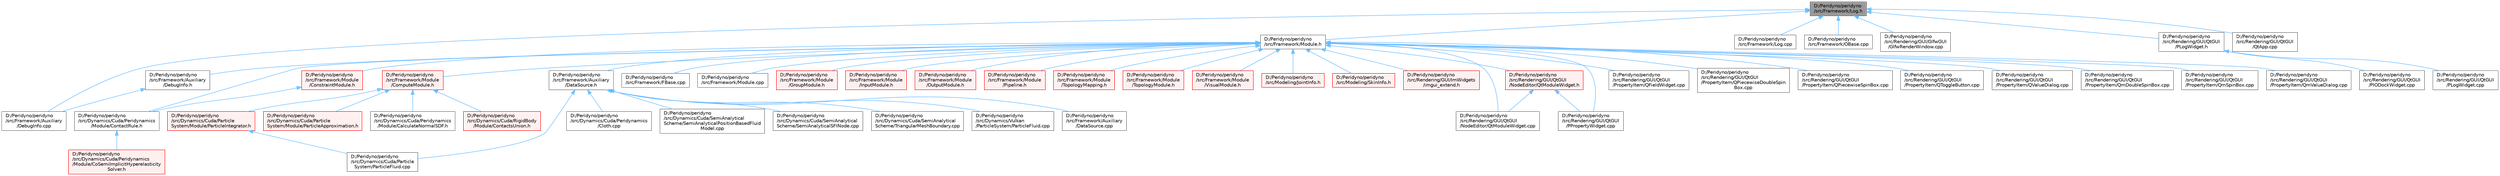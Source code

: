 digraph "D:/Peridyno/peridyno/src/Framework/Log.h"
{
 // LATEX_PDF_SIZE
  bgcolor="transparent";
  edge [fontname=Helvetica,fontsize=10,labelfontname=Helvetica,labelfontsize=10];
  node [fontname=Helvetica,fontsize=10,shape=box,height=0.2,width=0.4];
  Node1 [id="Node000001",label="D:/Peridyno/peridyno\l/src/Framework/Log.h",height=0.2,width=0.4,color="gray40", fillcolor="grey60", style="filled", fontcolor="black",tooltip=" "];
  Node1 -> Node2 [id="edge1_Node000001_Node000002",dir="back",color="steelblue1",style="solid",tooltip=" "];
  Node2 [id="Node000002",label="D:/Peridyno/peridyno\l/src/Framework/Auxiliary\l/DebugInfo.cpp",height=0.2,width=0.4,color="grey40", fillcolor="white", style="filled",URL="$_debug_info_8cpp.html",tooltip=" "];
  Node1 -> Node3 [id="edge2_Node000001_Node000003",dir="back",color="steelblue1",style="solid",tooltip=" "];
  Node3 [id="Node000003",label="D:/Peridyno/peridyno\l/src/Framework/Log.cpp",height=0.2,width=0.4,color="grey40", fillcolor="white", style="filled",URL="$_log_8cpp.html",tooltip=" "];
  Node1 -> Node4 [id="edge3_Node000001_Node000004",dir="back",color="steelblue1",style="solid",tooltip=" "];
  Node4 [id="Node000004",label="D:/Peridyno/peridyno\l/src/Framework/Module.h",height=0.2,width=0.4,color="grey40", fillcolor="white", style="filled",URL="$_module_8h.html",tooltip=" "];
  Node4 -> Node5 [id="edge4_Node000004_Node000005",dir="back",color="steelblue1",style="solid",tooltip=" "];
  Node5 [id="Node000005",label="D:/Peridyno/peridyno\l/src/Dynamics/Cuda/Peridynamics\l/Module/ContactRule.h",height=0.2,width=0.4,color="grey40", fillcolor="white", style="filled",URL="$_contact_rule_8h.html",tooltip=" "];
  Node5 -> Node6 [id="edge5_Node000005_Node000006",dir="back",color="steelblue1",style="solid",tooltip=" "];
  Node6 [id="Node000006",label="D:/Peridyno/peridyno\l/src/Dynamics/Cuda/Peridynamics\l/Module/CoSemiImplicitHyperelasticity\lSolver.h",height=0.2,width=0.4,color="red", fillcolor="#FFF0F0", style="filled",URL="$_co_semi_implicit_hyperelasticity_solver_8h.html",tooltip=" "];
  Node4 -> Node8 [id="edge6_Node000004_Node000008",dir="back",color="steelblue1",style="solid",tooltip=" "];
  Node8 [id="Node000008",label="D:/Peridyno/peridyno\l/src/Framework/Auxiliary\l/DataSource.h",height=0.2,width=0.4,color="grey40", fillcolor="white", style="filled",URL="$_data_source_8h.html",tooltip=" "];
  Node8 -> Node9 [id="edge7_Node000008_Node000009",dir="back",color="steelblue1",style="solid",tooltip=" "];
  Node9 [id="Node000009",label="D:/Peridyno/peridyno\l/src/Dynamics/Cuda/Particle\lSystem/ParticleFluid.cpp",height=0.2,width=0.4,color="grey40", fillcolor="white", style="filled",URL="$_cuda_2_particle_system_2_particle_fluid_8cpp.html",tooltip=" "];
  Node8 -> Node10 [id="edge8_Node000008_Node000010",dir="back",color="steelblue1",style="solid",tooltip=" "];
  Node10 [id="Node000010",label="D:/Peridyno/peridyno\l/src/Dynamics/Cuda/Peridynamics\l/Cloth.cpp",height=0.2,width=0.4,color="grey40", fillcolor="white", style="filled",URL="$_cloth_8cpp.html",tooltip=" "];
  Node8 -> Node11 [id="edge9_Node000008_Node000011",dir="back",color="steelblue1",style="solid",tooltip=" "];
  Node11 [id="Node000011",label="D:/Peridyno/peridyno\l/src/Dynamics/Cuda/SemiAnalytical\lScheme/SemiAnalyticalPositionBasedFluid\lModel.cpp",height=0.2,width=0.4,color="grey40", fillcolor="white", style="filled",URL="$_semi_analytical_position_based_fluid_model_8cpp.html",tooltip=" "];
  Node8 -> Node12 [id="edge10_Node000008_Node000012",dir="back",color="steelblue1",style="solid",tooltip=" "];
  Node12 [id="Node000012",label="D:/Peridyno/peridyno\l/src/Dynamics/Cuda/SemiAnalytical\lScheme/SemiAnalyticalSFINode.cpp",height=0.2,width=0.4,color="grey40", fillcolor="white", style="filled",URL="$_semi_analytical_s_f_i_node_8cpp.html",tooltip=" "];
  Node8 -> Node13 [id="edge11_Node000008_Node000013",dir="back",color="steelblue1",style="solid",tooltip=" "];
  Node13 [id="Node000013",label="D:/Peridyno/peridyno\l/src/Dynamics/Cuda/SemiAnalytical\lScheme/TriangularMeshBoundary.cpp",height=0.2,width=0.4,color="grey40", fillcolor="white", style="filled",URL="$_triangular_mesh_boundary_8cpp.html",tooltip=" "];
  Node8 -> Node14 [id="edge12_Node000008_Node000014",dir="back",color="steelblue1",style="solid",tooltip=" "];
  Node14 [id="Node000014",label="D:/Peridyno/peridyno\l/src/Dynamics/Vulkan\l/ParticleSystem/ParticleFluid.cpp",height=0.2,width=0.4,color="grey40", fillcolor="white", style="filled",URL="$_vulkan_2_particle_system_2_particle_fluid_8cpp.html",tooltip=" "];
  Node8 -> Node15 [id="edge13_Node000008_Node000015",dir="back",color="steelblue1",style="solid",tooltip=" "];
  Node15 [id="Node000015",label="D:/Peridyno/peridyno\l/src/Framework/Auxiliary\l/DataSource.cpp",height=0.2,width=0.4,color="grey40", fillcolor="white", style="filled",URL="$_data_source_8cpp.html",tooltip=" "];
  Node4 -> Node16 [id="edge14_Node000004_Node000016",dir="back",color="steelblue1",style="solid",tooltip=" "];
  Node16 [id="Node000016",label="D:/Peridyno/peridyno\l/src/Framework/Auxiliary\l/DebugInfo.h",height=0.2,width=0.4,color="grey40", fillcolor="white", style="filled",URL="$_debug_info_8h.html",tooltip=" "];
  Node16 -> Node2 [id="edge15_Node000016_Node000002",dir="back",color="steelblue1",style="solid",tooltip=" "];
  Node4 -> Node17 [id="edge16_Node000004_Node000017",dir="back",color="steelblue1",style="solid",tooltip=" "];
  Node17 [id="Node000017",label="D:/Peridyno/peridyno\l/src/Framework/FBase.cpp",height=0.2,width=0.4,color="grey40", fillcolor="white", style="filled",URL="$_f_base_8cpp.html",tooltip=" "];
  Node4 -> Node18 [id="edge17_Node000004_Node000018",dir="back",color="steelblue1",style="solid",tooltip=" "];
  Node18 [id="Node000018",label="D:/Peridyno/peridyno\l/src/Framework/Module.cpp",height=0.2,width=0.4,color="grey40", fillcolor="white", style="filled",URL="$_module_8cpp.html",tooltip=" "];
  Node4 -> Node19 [id="edge18_Node000004_Node000019",dir="back",color="steelblue1",style="solid",tooltip=" "];
  Node19 [id="Node000019",label="D:/Peridyno/peridyno\l/src/Framework/Module\l/ComputeModule.h",height=0.2,width=0.4,color="red", fillcolor="#FFF0F0", style="filled",URL="$_compute_module_8h.html",tooltip=" "];
  Node19 -> Node20 [id="edge19_Node000019_Node000020",dir="back",color="steelblue1",style="solid",tooltip=" "];
  Node20 [id="Node000020",label="D:/Peridyno/peridyno\l/src/Dynamics/Cuda/Particle\lSystem/Module/ParticleApproximation.h",height=0.2,width=0.4,color="red", fillcolor="#FFF0F0", style="filled",URL="$_particle_approximation_8h.html",tooltip=" "];
  Node19 -> Node52 [id="edge20_Node000019_Node000052",dir="back",color="steelblue1",style="solid",tooltip=" "];
  Node52 [id="Node000052",label="D:/Peridyno/peridyno\l/src/Dynamics/Cuda/Particle\lSystem/Module/ParticleIntegrator.h",height=0.2,width=0.4,color="red", fillcolor="#FFF0F0", style="filled",URL="$_cuda_2_particle_system_2_module_2_particle_integrator_8h.html",tooltip=" "];
  Node52 -> Node9 [id="edge21_Node000052_Node000009",dir="back",color="steelblue1",style="solid",tooltip=" "];
  Node19 -> Node53 [id="edge22_Node000019_Node000053",dir="back",color="steelblue1",style="solid",tooltip=" "];
  Node53 [id="Node000053",label="D:/Peridyno/peridyno\l/src/Dynamics/Cuda/Peridynamics\l/Module/CalculateNormalSDF.h",height=0.2,width=0.4,color="grey40", fillcolor="white", style="filled",URL="$_calculate_normal_s_d_f_8h.html",tooltip=" "];
  Node19 -> Node54 [id="edge23_Node000019_Node000054",dir="back",color="steelblue1",style="solid",tooltip=" "];
  Node54 [id="Node000054",label="D:/Peridyno/peridyno\l/src/Dynamics/Cuda/RigidBody\l/Module/ContactsUnion.h",height=0.2,width=0.4,color="red", fillcolor="#FFF0F0", style="filled",URL="$_contacts_union_8h.html",tooltip=" "];
  Node4 -> Node109 [id="edge24_Node000004_Node000109",dir="back",color="steelblue1",style="solid",tooltip=" "];
  Node109 [id="Node000109",label="D:/Peridyno/peridyno\l/src/Framework/Module\l/ConstraintModule.h",height=0.2,width=0.4,color="red", fillcolor="#FFF0F0", style="filled",URL="$_constraint_module_8h.html",tooltip=" "];
  Node109 -> Node5 [id="edge25_Node000109_Node000005",dir="back",color="steelblue1",style="solid",tooltip=" "];
  Node4 -> Node134 [id="edge26_Node000004_Node000134",dir="back",color="steelblue1",style="solid",tooltip=" "];
  Node134 [id="Node000134",label="D:/Peridyno/peridyno\l/src/Framework/Module\l/GroupModule.h",height=0.2,width=0.4,color="red", fillcolor="#FFF0F0", style="filled",URL="$_group_module_8h.html",tooltip=" "];
  Node4 -> Node142 [id="edge27_Node000004_Node000142",dir="back",color="steelblue1",style="solid",tooltip=" "];
  Node142 [id="Node000142",label="D:/Peridyno/peridyno\l/src/Framework/Module\l/InputModule.h",height=0.2,width=0.4,color="red", fillcolor="#FFF0F0", style="filled",URL="$_input_module_8h.html",tooltip=" "];
  Node4 -> Node242 [id="edge28_Node000004_Node000242",dir="back",color="steelblue1",style="solid",tooltip=" "];
  Node242 [id="Node000242",label="D:/Peridyno/peridyno\l/src/Framework/Module\l/OutputModule.h",height=0.2,width=0.4,color="red", fillcolor="#FFF0F0", style="filled",URL="$_output_module_8h.html",tooltip=" "];
  Node4 -> Node255 [id="edge29_Node000004_Node000255",dir="back",color="steelblue1",style="solid",tooltip=" "];
  Node255 [id="Node000255",label="D:/Peridyno/peridyno\l/src/Framework/Module\l/Pipeline.h",height=0.2,width=0.4,color="red", fillcolor="#FFF0F0", style="filled",URL="$_pipeline_8h.html",tooltip=" "];
  Node4 -> Node445 [id="edge30_Node000004_Node000445",dir="back",color="steelblue1",style="solid",tooltip=" "];
  Node445 [id="Node000445",label="D:/Peridyno/peridyno\l/src/Framework/Module\l/TopologyMapping.h",height=0.2,width=0.4,color="red", fillcolor="#FFF0F0", style="filled",URL="$_topology_mapping_8h.html",tooltip=" "];
  Node4 -> Node468 [id="edge31_Node000004_Node000468",dir="back",color="steelblue1",style="solid",tooltip=" "];
  Node468 [id="Node000468",label="D:/Peridyno/peridyno\l/src/Framework/Module\l/TopologyModule.h",height=0.2,width=0.4,color="red", fillcolor="#FFF0F0", style="filled",URL="$_topology_module_8h.html",tooltip=" "];
  Node4 -> Node536 [id="edge32_Node000004_Node000536",dir="back",color="steelblue1",style="solid",tooltip=" "];
  Node536 [id="Node000536",label="D:/Peridyno/peridyno\l/src/Framework/Module\l/VisualModule.h",height=0.2,width=0.4,color="red", fillcolor="#FFF0F0", style="filled",URL="$_visual_module_8h.html",tooltip=" "];
  Node4 -> Node558 [id="edge33_Node000004_Node000558",dir="back",color="steelblue1",style="solid",tooltip=" "];
  Node558 [id="Node000558",label="D:/Peridyno/peridyno\l/src/Modeling/JointInfo.h",height=0.2,width=0.4,color="red", fillcolor="#FFF0F0", style="filled",URL="$_joint_info_8h.html",tooltip=" "];
  Node4 -> Node523 [id="edge34_Node000004_Node000523",dir="back",color="steelblue1",style="solid",tooltip=" "];
  Node523 [id="Node000523",label="D:/Peridyno/peridyno\l/src/Modeling/SkinInfo.h",height=0.2,width=0.4,color="red", fillcolor="#FFF0F0", style="filled",URL="$_skin_info_8h.html",tooltip=" "];
  Node4 -> Node559 [id="edge35_Node000004_Node000559",dir="back",color="steelblue1",style="solid",tooltip=" "];
  Node559 [id="Node000559",label="D:/Peridyno/peridyno\l/src/Rendering/GUI/ImWidgets\l/imgui_extend.h",height=0.2,width=0.4,color="red", fillcolor="#FFF0F0", style="filled",URL="$imgui__extend_8h.html",tooltip=" "];
  Node4 -> Node561 [id="edge36_Node000004_Node000561",dir="back",color="steelblue1",style="solid",tooltip=" "];
  Node561 [id="Node000561",label="D:/Peridyno/peridyno\l/src/Rendering/GUI/QtGUI\l/NodeEditor/QtModuleWidget.cpp",height=0.2,width=0.4,color="grey40", fillcolor="white", style="filled",URL="$_qt_module_widget_8cpp.html",tooltip=" "];
  Node4 -> Node562 [id="edge37_Node000004_Node000562",dir="back",color="steelblue1",style="solid",tooltip=" "];
  Node562 [id="Node000562",label="D:/Peridyno/peridyno\l/src/Rendering/GUI/QtGUI\l/NodeEditor/QtModuleWidget.h",height=0.2,width=0.4,color="red", fillcolor="#FFF0F0", style="filled",URL="$_qt_module_widget_8h.html",tooltip=" "];
  Node562 -> Node561 [id="edge38_Node000562_Node000561",dir="back",color="steelblue1",style="solid",tooltip=" "];
  Node562 -> Node237 [id="edge39_Node000562_Node000237",dir="back",color="steelblue1",style="solid",tooltip=" "];
  Node237 [id="Node000237",label="D:/Peridyno/peridyno\l/src/Rendering/GUI/QtGUI\l/PPropertyWidget.cpp",height=0.2,width=0.4,color="grey40", fillcolor="white", style="filled",URL="$_p_property_widget_8cpp.html",tooltip=" "];
  Node4 -> Node237 [id="edge40_Node000004_Node000237",dir="back",color="steelblue1",style="solid",tooltip=" "];
  Node4 -> Node215 [id="edge41_Node000004_Node000215",dir="back",color="steelblue1",style="solid",tooltip=" "];
  Node215 [id="Node000215",label="D:/Peridyno/peridyno\l/src/Rendering/GUI/QtGUI\l/PropertyItem/QFieldWidget.cpp",height=0.2,width=0.4,color="grey40", fillcolor="white", style="filled",URL="$_q_field_widget_8cpp.html",tooltip=" "];
  Node4 -> Node216 [id="edge42_Node000004_Node000216",dir="back",color="steelblue1",style="solid",tooltip=" "];
  Node216 [id="Node000216",label="D:/Peridyno/peridyno\l/src/Rendering/GUI/QtGUI\l/PropertyItem/QPiecewiseDoubleSpin\lBox.cpp",height=0.2,width=0.4,color="grey40", fillcolor="white", style="filled",URL="$_q_piecewise_double_spin_box_8cpp.html",tooltip=" "];
  Node4 -> Node217 [id="edge43_Node000004_Node000217",dir="back",color="steelblue1",style="solid",tooltip=" "];
  Node217 [id="Node000217",label="D:/Peridyno/peridyno\l/src/Rendering/GUI/QtGUI\l/PropertyItem/QPiecewiseSpinBox.cpp",height=0.2,width=0.4,color="grey40", fillcolor="white", style="filled",URL="$_q_piecewise_spin_box_8cpp.html",tooltip=" "];
  Node4 -> Node218 [id="edge44_Node000004_Node000218",dir="back",color="steelblue1",style="solid",tooltip=" "];
  Node218 [id="Node000218",label="D:/Peridyno/peridyno\l/src/Rendering/GUI/QtGUI\l/PropertyItem/QToggleButton.cpp",height=0.2,width=0.4,color="grey40", fillcolor="white", style="filled",URL="$_q_toggle_button_8cpp.html",tooltip=" "];
  Node4 -> Node219 [id="edge45_Node000004_Node000219",dir="back",color="steelblue1",style="solid",tooltip=" "];
  Node219 [id="Node000219",label="D:/Peridyno/peridyno\l/src/Rendering/GUI/QtGUI\l/PropertyItem/QValueDialog.cpp",height=0.2,width=0.4,color="grey40", fillcolor="white", style="filled",URL="$_q_value_dialog_8cpp.html",tooltip=" "];
  Node4 -> Node220 [id="edge46_Node000004_Node000220",dir="back",color="steelblue1",style="solid",tooltip=" "];
  Node220 [id="Node000220",label="D:/Peridyno/peridyno\l/src/Rendering/GUI/QtGUI\l/PropertyItem/QmDoubleSpinBox.cpp",height=0.2,width=0.4,color="grey40", fillcolor="white", style="filled",URL="$_qm_double_spin_box_8cpp.html",tooltip=" "];
  Node4 -> Node221 [id="edge47_Node000004_Node000221",dir="back",color="steelblue1",style="solid",tooltip=" "];
  Node221 [id="Node000221",label="D:/Peridyno/peridyno\l/src/Rendering/GUI/QtGUI\l/PropertyItem/QmSpinBox.cpp",height=0.2,width=0.4,color="grey40", fillcolor="white", style="filled",URL="$_qm_spin_box_8cpp.html",tooltip=" "];
  Node4 -> Node222 [id="edge48_Node000004_Node000222",dir="back",color="steelblue1",style="solid",tooltip=" "];
  Node222 [id="Node000222",label="D:/Peridyno/peridyno\l/src/Rendering/GUI/QtGUI\l/PropertyItem/QmValueDialog.cpp",height=0.2,width=0.4,color="grey40", fillcolor="white", style="filled",URL="$_qm_value_dialog_8cpp.html",tooltip=" "];
  Node1 -> Node563 [id="edge49_Node000001_Node000563",dir="back",color="steelblue1",style="solid",tooltip=" "];
  Node563 [id="Node000563",label="D:/Peridyno/peridyno\l/src/Framework/OBase.cpp",height=0.2,width=0.4,color="grey40", fillcolor="white", style="filled",URL="$_o_base_8cpp.html",tooltip=" "];
  Node1 -> Node169 [id="edge50_Node000001_Node000169",dir="back",color="steelblue1",style="solid",tooltip=" "];
  Node169 [id="Node000169",label="D:/Peridyno/peridyno\l/src/Rendering/GUI/GlfwGUI\l/GlfwRenderWindow.cpp",height=0.2,width=0.4,color="grey40", fillcolor="white", style="filled",URL="$_glfw_render_window_8cpp.html",tooltip=" "];
  Node1 -> Node564 [id="edge51_Node000001_Node000564",dir="back",color="steelblue1",style="solid",tooltip=" "];
  Node564 [id="Node000564",label="D:/Peridyno/peridyno\l/src/Rendering/GUI/QtGUI\l/PLogWidget.h",height=0.2,width=0.4,color="grey40", fillcolor="white", style="filled",URL="$_p_log_widget_8h.html",tooltip=" "];
  Node564 -> Node565 [id="edge52_Node000564_Node000565",dir="back",color="steelblue1",style="solid",tooltip=" "];
  Node565 [id="Node000565",label="D:/Peridyno/peridyno\l/src/Rendering/GUI/QtGUI\l/PIODockWidget.cpp",height=0.2,width=0.4,color="grey40", fillcolor="white", style="filled",URL="$_p_i_o_dock_widget_8cpp.html",tooltip=" "];
  Node564 -> Node566 [id="edge53_Node000564_Node000566",dir="back",color="steelblue1",style="solid",tooltip=" "];
  Node566 [id="Node000566",label="D:/Peridyno/peridyno\l/src/Rendering/GUI/QtGUI\l/PLogWidget.cpp",height=0.2,width=0.4,color="grey40", fillcolor="white", style="filled",URL="$_p_log_widget_8cpp.html",tooltip=" "];
  Node1 -> Node180 [id="edge54_Node000001_Node000180",dir="back",color="steelblue1",style="solid",tooltip=" "];
  Node180 [id="Node000180",label="D:/Peridyno/peridyno\l/src/Rendering/GUI/QtGUI\l/QtApp.cpp",height=0.2,width=0.4,color="grey40", fillcolor="white", style="filled",URL="$_qt_app_8cpp.html",tooltip=" "];
}
